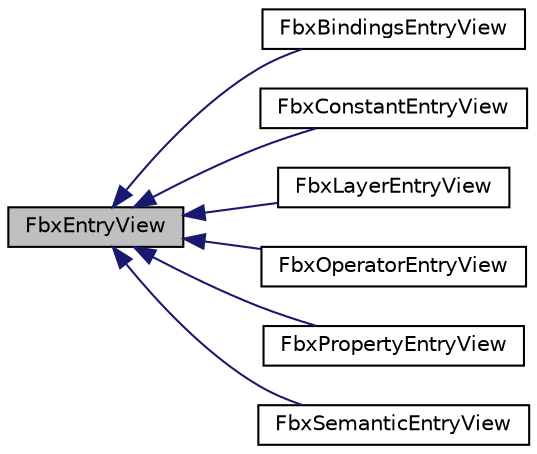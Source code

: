 digraph "FbxEntryView"
{
  edge [fontname="Helvetica",fontsize="10",labelfontname="Helvetica",labelfontsize="10"];
  node [fontname="Helvetica",fontsize="10",shape=record];
  rankdir="LR";
  Node0 [label="FbxEntryView",height=0.2,width=0.4,color="black", fillcolor="grey75", style="filled", fontcolor="black"];
  Node0 -> Node1 [dir="back",color="midnightblue",fontsize="10",style="solid",fontname="Helvetica"];
  Node1 [label="FbxBindingsEntryView",height=0.2,width=0.4,color="black", fillcolor="white", style="filled",URL="$class_fbx_bindings_entry_view.html"];
  Node0 -> Node2 [dir="back",color="midnightblue",fontsize="10",style="solid",fontname="Helvetica"];
  Node2 [label="FbxConstantEntryView",height=0.2,width=0.4,color="black", fillcolor="white", style="filled",URL="$class_fbx_constant_entry_view.html"];
  Node0 -> Node3 [dir="back",color="midnightblue",fontsize="10",style="solid",fontname="Helvetica"];
  Node3 [label="FbxLayerEntryView",height=0.2,width=0.4,color="black", fillcolor="white", style="filled",URL="$class_fbx_layer_entry_view.html"];
  Node0 -> Node4 [dir="back",color="midnightblue",fontsize="10",style="solid",fontname="Helvetica"];
  Node4 [label="FbxOperatorEntryView",height=0.2,width=0.4,color="black", fillcolor="white", style="filled",URL="$class_fbx_operator_entry_view.html"];
  Node0 -> Node5 [dir="back",color="midnightblue",fontsize="10",style="solid",fontname="Helvetica"];
  Node5 [label="FbxPropertyEntryView",height=0.2,width=0.4,color="black", fillcolor="white", style="filled",URL="$class_fbx_property_entry_view.html"];
  Node0 -> Node6 [dir="back",color="midnightblue",fontsize="10",style="solid",fontname="Helvetica"];
  Node6 [label="FbxSemanticEntryView",height=0.2,width=0.4,color="black", fillcolor="white", style="filled",URL="$class_fbx_semantic_entry_view.html"];
}
